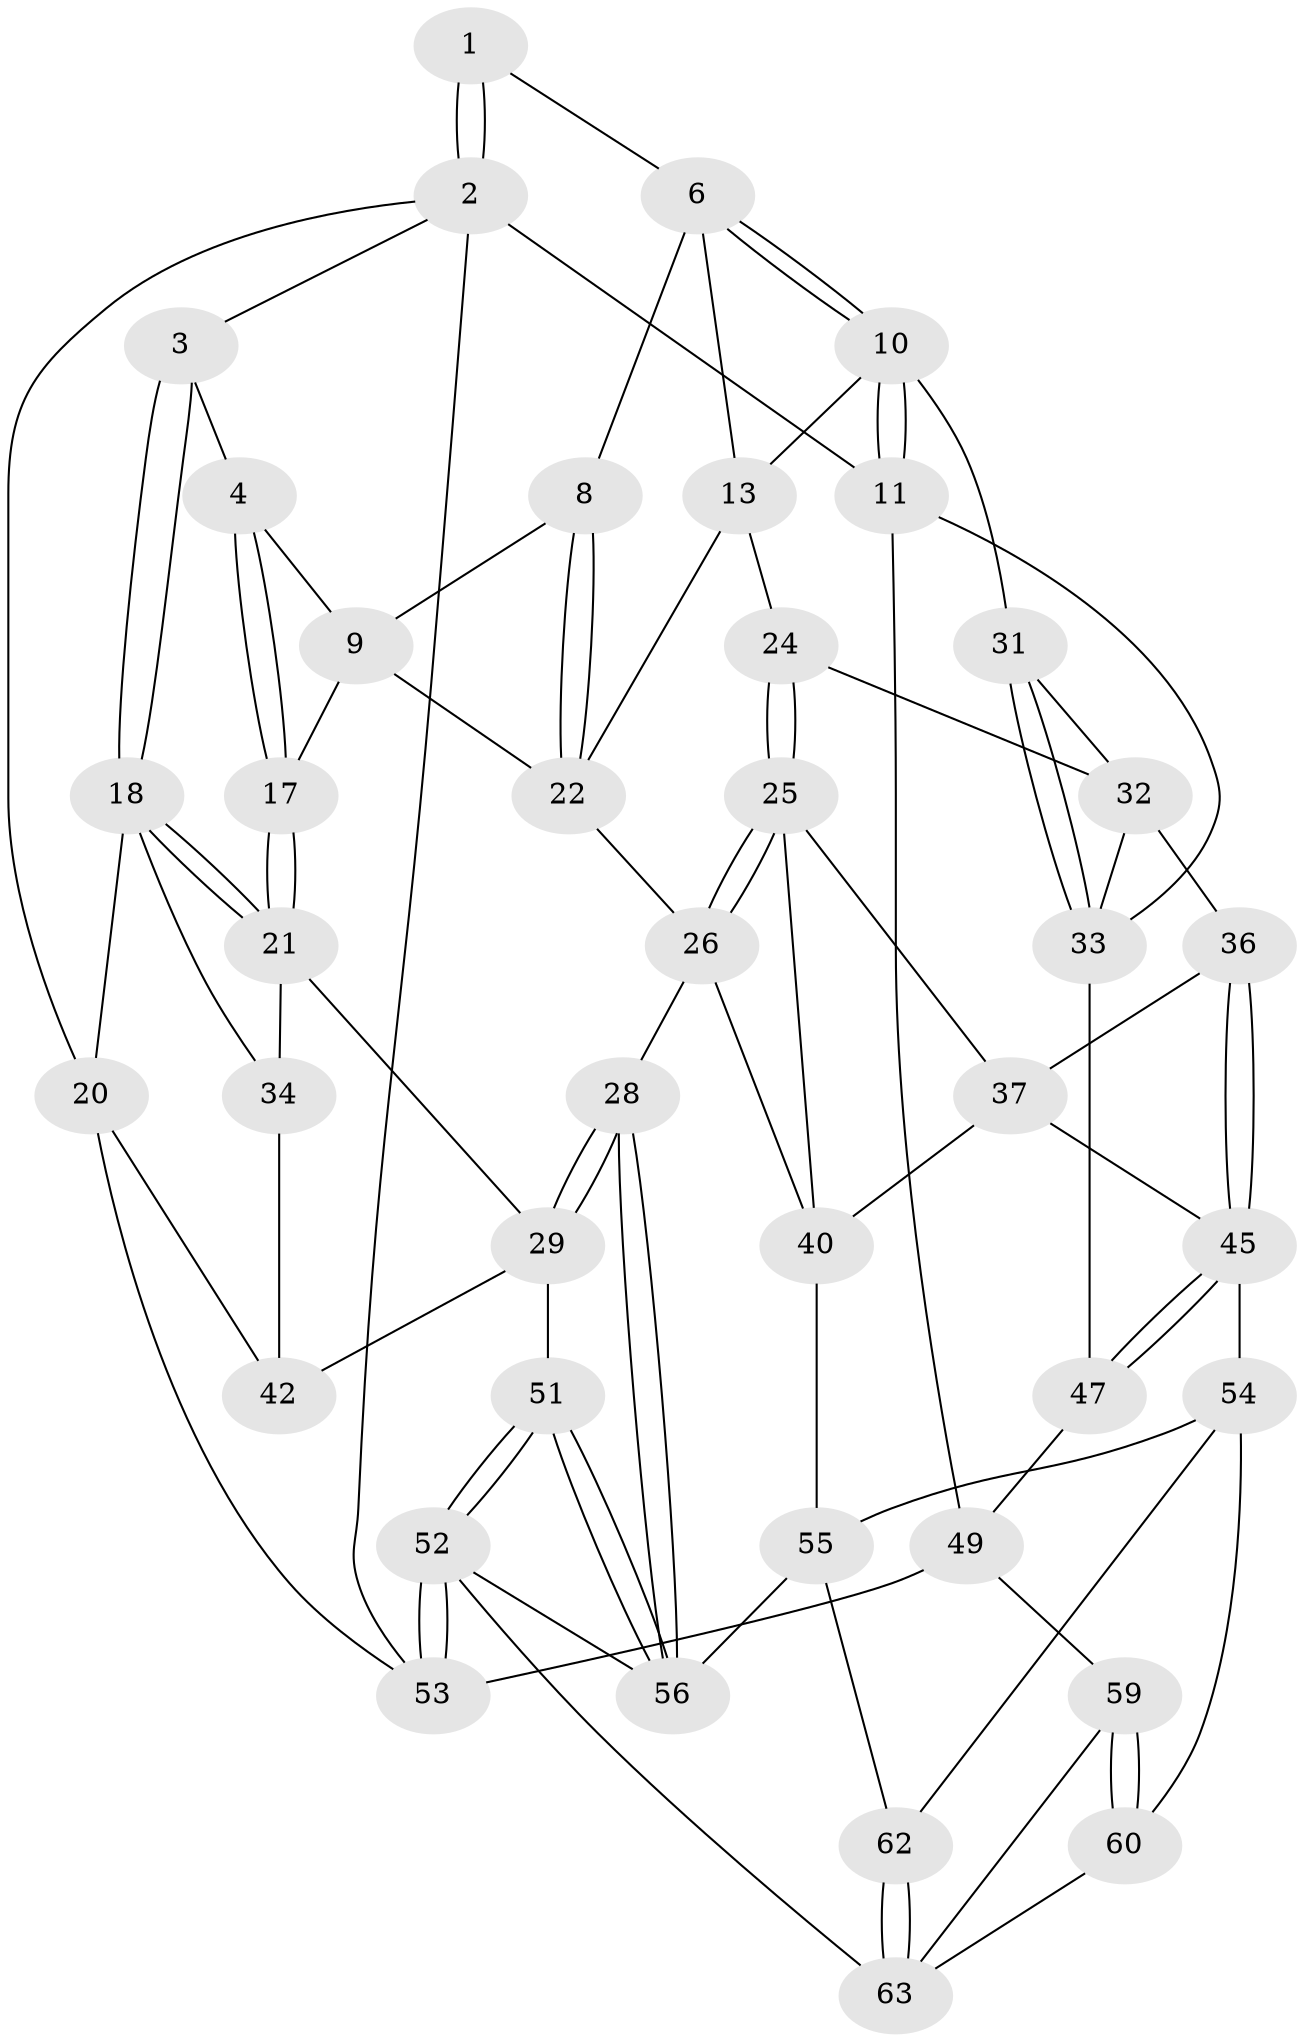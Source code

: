 // Generated by graph-tools (version 1.1) at 2025/24/03/03/25 07:24:35]
// undirected, 41 vertices, 94 edges
graph export_dot {
graph [start="1"]
  node [color=gray90,style=filled];
  1 [pos="+0.5305142380687169+0"];
  2 [pos="+0+0",super="+12"];
  3 [pos="+0.14123993343428443+0.034954139667855405"];
  4 [pos="+0.37584799446036105+0.09663280637369871",super="+5"];
  6 [pos="+0.6463953946644073+0",super="+7"];
  8 [pos="+0.6272864675728711+0.16230437688999733"];
  9 [pos="+0.5150239183472861+0.11574662716645809",super="+16"];
  10 [pos="+1+0",super="+15"];
  11 [pos="+1+0"];
  13 [pos="+0.7471466997382253+0.22083710494119352",super="+14"];
  17 [pos="+0.37064901363790775+0.20274013634149293"];
  18 [pos="+0.18014074074195946+0.26332765372733186",super="+19"];
  20 [pos="+0+0.27318151592456397",super="+43"];
  21 [pos="+0.2900602290411473+0.35191211402491196",super="+30"];
  22 [pos="+0.6300231463574337+0.21152453855174821",super="+23"];
  24 [pos="+0.7214862393959102+0.3517857542814104"];
  25 [pos="+0.678651317522309+0.39748209408591956",super="+38"];
  26 [pos="+0.5428622631128165+0.4010360502120444",super="+27"];
  28 [pos="+0.3462175557706574+0.4508270849954566"];
  29 [pos="+0.33696355443049+0.4407351486753266",super="+48"];
  31 [pos="+0.8675333542451428+0.2674228917142797"];
  32 [pos="+0.8605614674587448+0.35758974673139454",super="+35"];
  33 [pos="+1+0.2670619557603424",super="+39"];
  34 [pos="+0.06157713805440752+0.4490354062495389"];
  36 [pos="+0.8634702161778829+0.4485258592787609"];
  37 [pos="+0.841789675464008+0.4562662521800955",super="+44"];
  40 [pos="+0.732061318637221+0.5613811285215915",super="+41"];
  42 [pos="+0+0.48595088695419875"];
  45 [pos="+0.9333879482432297+0.6277531125166169",super="+46"];
  47 [pos="+1+0.6488972402344926"];
  49 [pos="+1+1",super="+50"];
  51 [pos="+0.0806960077661438+0.8755233288723352"];
  52 [pos="+0+1",super="+65"];
  53 [pos="+0+1"];
  54 [pos="+0.8406754128756593+0.6743565050965625",super="+61"];
  55 [pos="+0.5841030742448052+0.671472818202798",super="+57"];
  56 [pos="+0.263568408074999+0.6777810293508827",super="+58"];
  59 [pos="+0.8814620168964706+0.8710549864024811",super="+66"];
  60 [pos="+0.8452524043462228+0.8458290547049847"];
  62 [pos="+0.6332868951893622+0.7549560431084114"];
  63 [pos="+0.72555107407771+0.8813884062133942",super="+64"];
  1 -- 2;
  1 -- 2;
  1 -- 6;
  2 -- 3;
  2 -- 11;
  2 -- 20;
  2 -- 53;
  3 -- 4;
  3 -- 18;
  3 -- 18;
  4 -- 17;
  4 -- 17;
  4 -- 9;
  6 -- 10;
  6 -- 10;
  6 -- 8;
  6 -- 13;
  8 -- 9;
  8 -- 22;
  8 -- 22;
  9 -- 17;
  9 -- 22;
  10 -- 11;
  10 -- 11;
  10 -- 31;
  10 -- 13;
  11 -- 33;
  11 -- 49;
  13 -- 22;
  13 -- 24;
  17 -- 21;
  17 -- 21;
  18 -- 21;
  18 -- 21;
  18 -- 34;
  18 -- 20;
  20 -- 42;
  20 -- 53;
  21 -- 34;
  21 -- 29;
  22 -- 26;
  24 -- 25;
  24 -- 25;
  24 -- 32;
  25 -- 26;
  25 -- 26;
  25 -- 40;
  25 -- 37;
  26 -- 40;
  26 -- 28;
  28 -- 29;
  28 -- 29;
  28 -- 56;
  28 -- 56;
  29 -- 42;
  29 -- 51;
  31 -- 32;
  31 -- 33;
  31 -- 33;
  32 -- 36;
  32 -- 33;
  33 -- 47;
  34 -- 42;
  36 -- 37;
  36 -- 45;
  36 -- 45;
  37 -- 40;
  37 -- 45;
  40 -- 55;
  45 -- 47;
  45 -- 47;
  45 -- 54;
  47 -- 49;
  49 -- 53;
  49 -- 59 [weight=2];
  51 -- 52;
  51 -- 52;
  51 -- 56;
  51 -- 56;
  52 -- 53;
  52 -- 53;
  52 -- 63;
  52 -- 56;
  54 -- 55;
  54 -- 62;
  54 -- 60;
  55 -- 56;
  55 -- 62;
  59 -- 60;
  59 -- 60;
  59 -- 63;
  60 -- 63;
  62 -- 63;
  62 -- 63;
}
